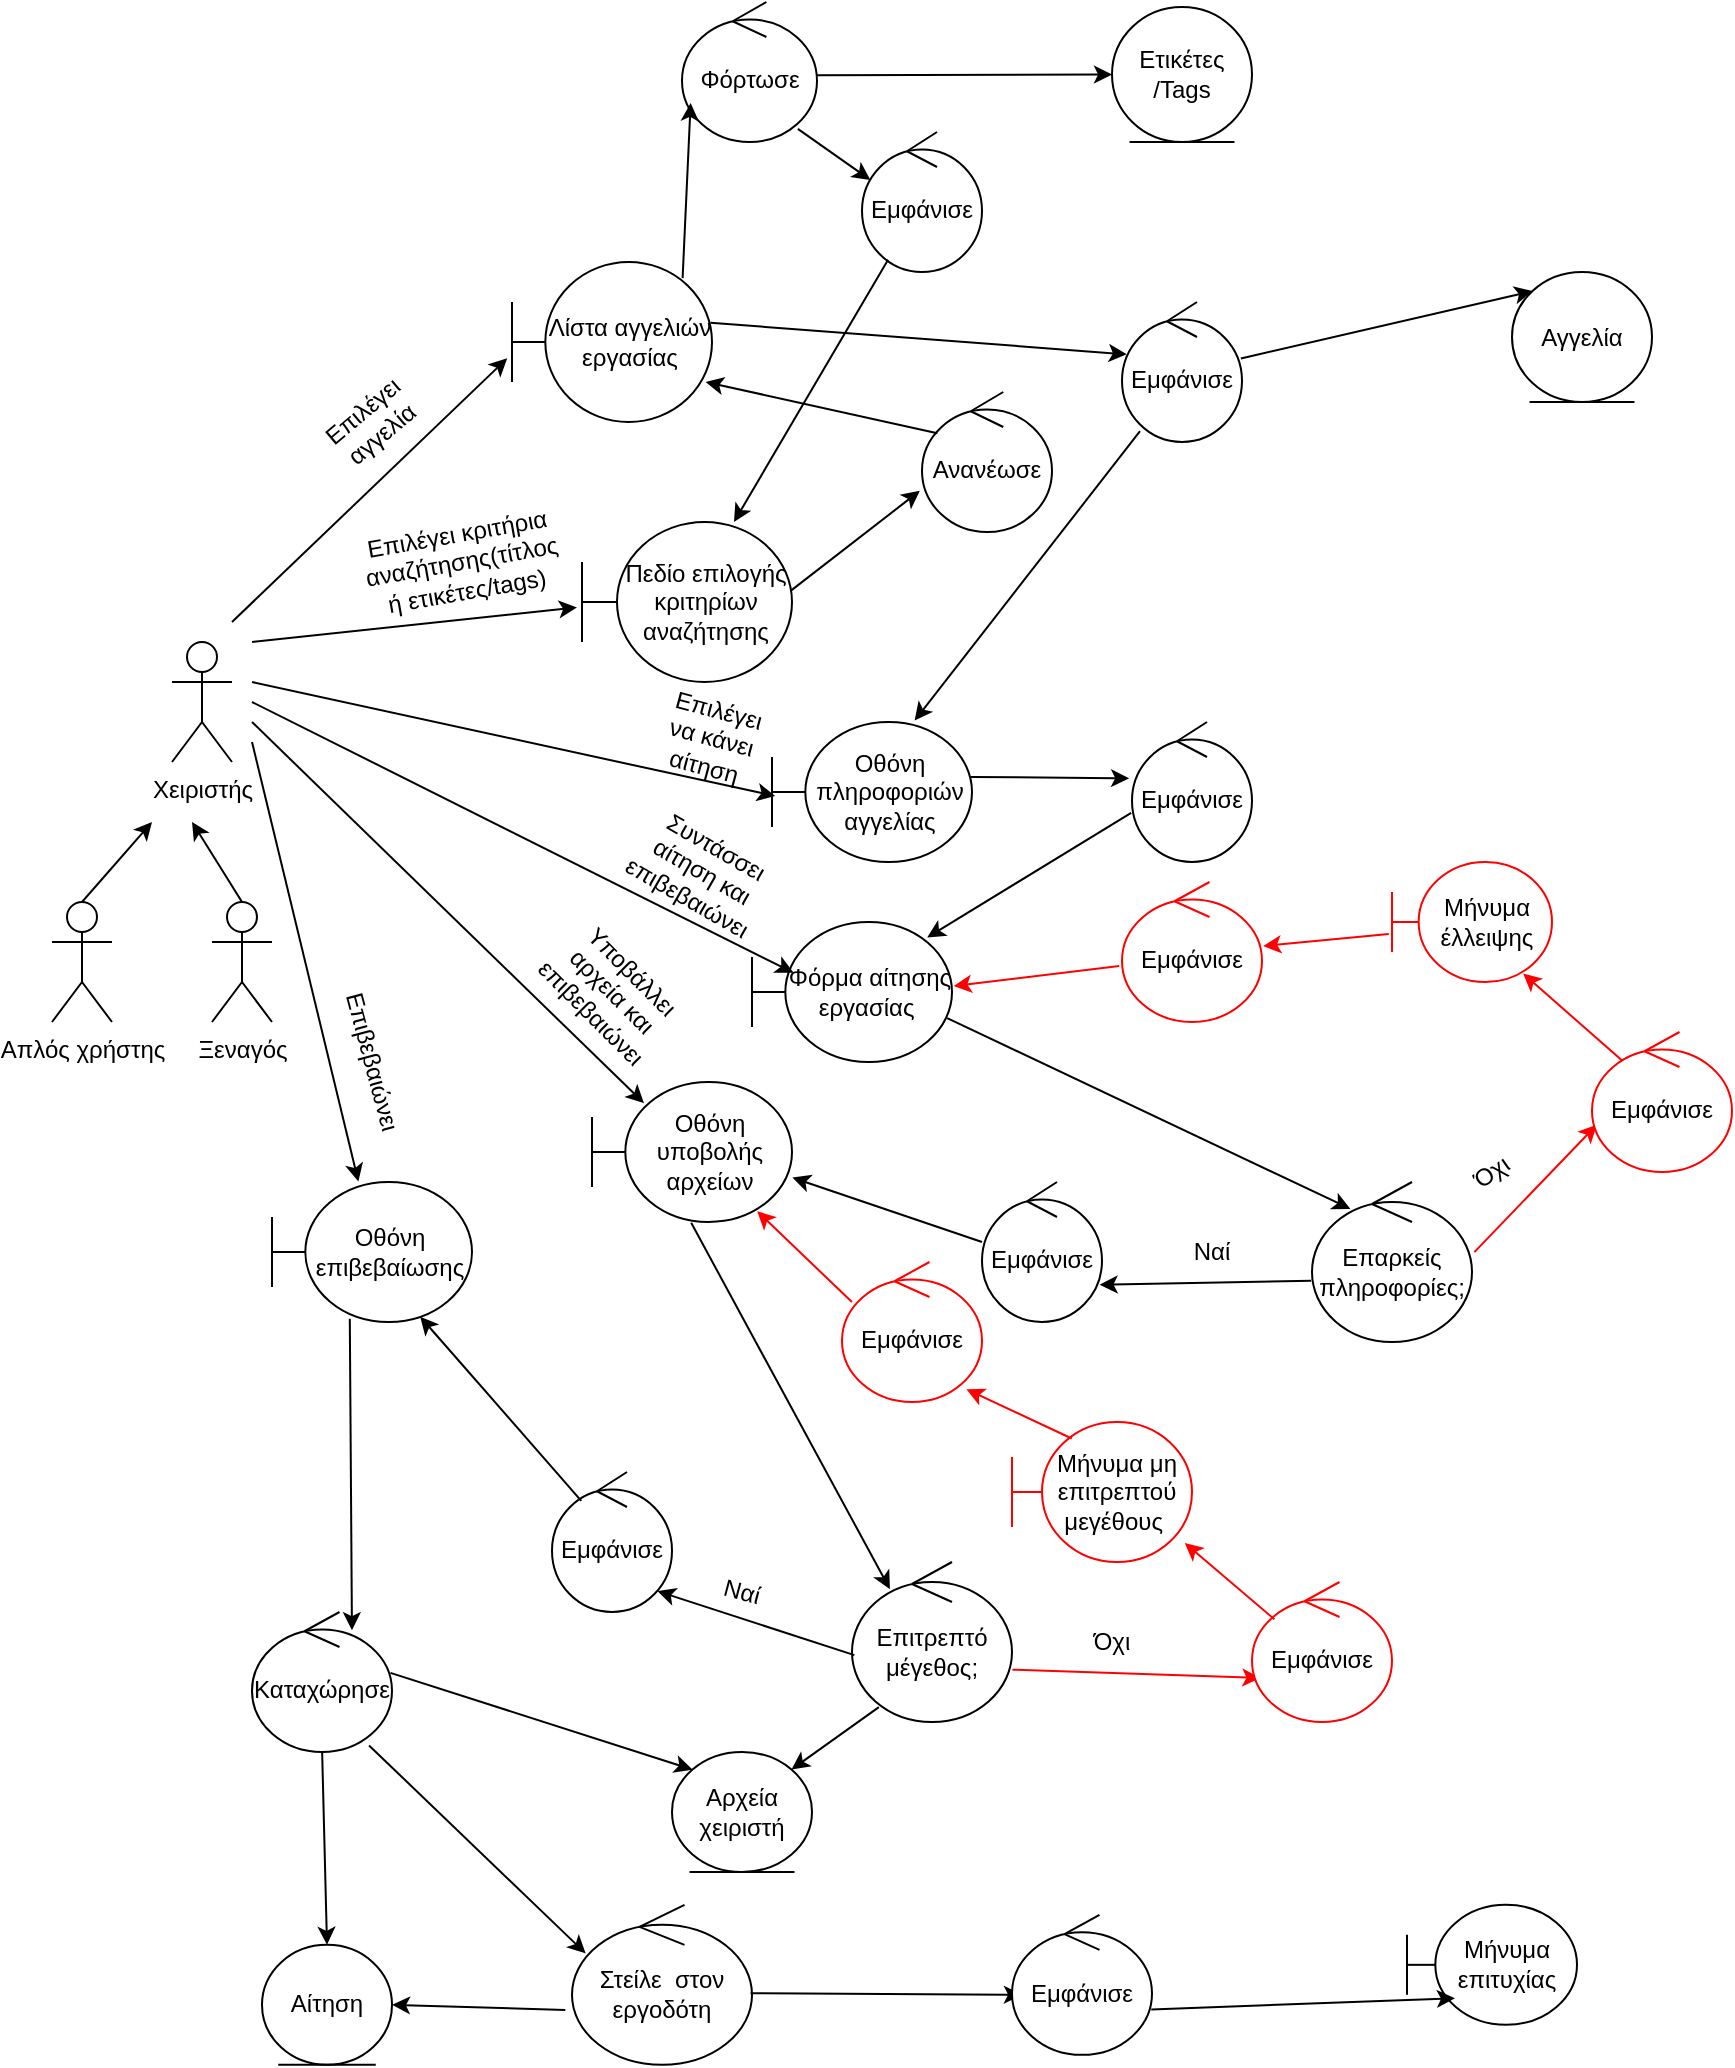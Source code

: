 <mxfile version="21.2.9" type="device">
  <diagram name="Page-1" id="0aiQ6ex3RMSGMbCF1up-">
    <mxGraphModel dx="2250" dy="1832" grid="1" gridSize="10" guides="1" tooltips="1" connect="1" arrows="1" fold="1" page="1" pageScale="1" pageWidth="850" pageHeight="1100" math="0" shadow="0">
      <root>
        <mxCell id="0" />
        <mxCell id="1" parent="0" />
        <mxCell id="RaWvP45I63PbRP-h_8LK-1" value="Χειριστής" style="shape=umlActor;verticalLabelPosition=bottom;verticalAlign=top;html=1;" parent="1" vertex="1">
          <mxGeometry x="60" y="180" width="30" height="60" as="geometry" />
        </mxCell>
        <mxCell id="RaWvP45I63PbRP-h_8LK-2" value="Απλός χρήστης" style="shape=umlActor;verticalLabelPosition=bottom;verticalAlign=top;html=1;" parent="1" vertex="1">
          <mxGeometry y="310" width="30" height="60" as="geometry" />
        </mxCell>
        <mxCell id="RaWvP45I63PbRP-h_8LK-3" value="Ξεναγός" style="shape=umlActor;verticalLabelPosition=bottom;verticalAlign=top;html=1;" parent="1" vertex="1">
          <mxGeometry x="80" y="310" width="30" height="60" as="geometry" />
        </mxCell>
        <mxCell id="RaWvP45I63PbRP-h_8LK-8" value="" style="endArrow=classic;html=1;rounded=0;exitX=0.5;exitY=0;exitDx=0;exitDy=0;exitPerimeter=0;" parent="1" source="RaWvP45I63PbRP-h_8LK-2" edge="1">
          <mxGeometry width="50" height="50" relative="1" as="geometry">
            <mxPoint x="400" y="310" as="sourcePoint" />
            <mxPoint x="50" y="270" as="targetPoint" />
          </mxGeometry>
        </mxCell>
        <mxCell id="RaWvP45I63PbRP-h_8LK-9" value="" style="endArrow=classic;html=1;rounded=0;exitX=0.5;exitY=0;exitDx=0;exitDy=0;exitPerimeter=0;" parent="1" source="RaWvP45I63PbRP-h_8LK-3" edge="1">
          <mxGeometry width="50" height="50" relative="1" as="geometry">
            <mxPoint x="400" y="310" as="sourcePoint" />
            <mxPoint x="70" y="270" as="targetPoint" />
          </mxGeometry>
        </mxCell>
        <mxCell id="RaWvP45I63PbRP-h_8LK-10" value="Πεδίο επιλογής κριτηρίων αναζήτησης" style="shape=umlBoundary;whiteSpace=wrap;html=1;" parent="1" vertex="1">
          <mxGeometry x="265" y="120" width="105" height="80" as="geometry" />
        </mxCell>
        <mxCell id="RaWvP45I63PbRP-h_8LK-11" value="Λίστα αγγελιών εργασίας" style="shape=umlBoundary;whiteSpace=wrap;html=1;" parent="1" vertex="1">
          <mxGeometry x="230" y="-10" width="100" height="80" as="geometry" />
        </mxCell>
        <mxCell id="RaWvP45I63PbRP-h_8LK-12" value="" style="endArrow=classic;html=1;rounded=0;entryX=-0.024;entryY=0.602;entryDx=0;entryDy=0;entryPerimeter=0;" parent="1" target="RaWvP45I63PbRP-h_8LK-11" edge="1">
          <mxGeometry width="50" height="50" relative="1" as="geometry">
            <mxPoint x="90" y="170" as="sourcePoint" />
            <mxPoint x="450" y="250" as="targetPoint" />
          </mxGeometry>
        </mxCell>
        <mxCell id="RaWvP45I63PbRP-h_8LK-14" value="Εμφάνισε" style="ellipse;shape=umlControl;whiteSpace=wrap;html=1;" parent="1" vertex="1">
          <mxGeometry x="535" y="10" width="60" height="70" as="geometry" />
        </mxCell>
        <mxCell id="RaWvP45I63PbRP-h_8LK-15" value="" style="endArrow=classic;html=1;rounded=0;exitX=0.992;exitY=0.38;exitDx=0;exitDy=0;exitPerimeter=0;entryX=0.04;entryY=0.374;entryDx=0;entryDy=0;entryPerimeter=0;" parent="1" source="RaWvP45I63PbRP-h_8LK-11" target="RaWvP45I63PbRP-h_8LK-14" edge="1">
          <mxGeometry width="50" height="50" relative="1" as="geometry">
            <mxPoint x="400" y="300" as="sourcePoint" />
            <mxPoint x="450" y="250" as="targetPoint" />
          </mxGeometry>
        </mxCell>
        <mxCell id="RaWvP45I63PbRP-h_8LK-17" value="" style="endArrow=classic;html=1;rounded=0;entryX=-0.024;entryY=0.534;entryDx=0;entryDy=0;entryPerimeter=0;" parent="1" target="RaWvP45I63PbRP-h_8LK-10" edge="1">
          <mxGeometry width="50" height="50" relative="1" as="geometry">
            <mxPoint x="100" y="180" as="sourcePoint" />
            <mxPoint x="450" y="250" as="targetPoint" />
          </mxGeometry>
        </mxCell>
        <mxCell id="RaWvP45I63PbRP-h_8LK-18" value="Επιλέγει κριτήρια αναζήτησης(τίτλος ή ετικέτες/tags)" style="text;html=1;strokeColor=none;fillColor=none;align=center;verticalAlign=middle;whiteSpace=wrap;rounded=0;rotation=-10;" parent="1" vertex="1">
          <mxGeometry x="170" y="120" width="70" height="40" as="geometry" />
        </mxCell>
        <mxCell id="RaWvP45I63PbRP-h_8LK-25" value="Επιλέγει αγγελία" style="text;html=1;strokeColor=none;fillColor=none;align=center;verticalAlign=middle;whiteSpace=wrap;rounded=0;rotation=-40;" parent="1" vertex="1">
          <mxGeometry x="130" y="55" width="60" height="30" as="geometry" />
        </mxCell>
        <mxCell id="RaWvP45I63PbRP-h_8LK-28" value="Οθόνη πληροφοριών αγγελίας" style="shape=umlBoundary;whiteSpace=wrap;html=1;" parent="1" vertex="1">
          <mxGeometry x="360" y="220" width="100" height="70" as="geometry" />
        </mxCell>
        <mxCell id="RaWvP45I63PbRP-h_8LK-29" value="" style="endArrow=classic;html=1;rounded=0;entryX=0.016;entryY=0.529;entryDx=0;entryDy=0;entryPerimeter=0;" parent="1" target="RaWvP45I63PbRP-h_8LK-28" edge="1">
          <mxGeometry width="50" height="50" relative="1" as="geometry">
            <mxPoint x="100" y="200" as="sourcePoint" />
            <mxPoint x="350" y="335" as="targetPoint" />
          </mxGeometry>
        </mxCell>
        <mxCell id="RaWvP45I63PbRP-h_8LK-33" value="Επιλέγει να κάνει αίτηση" style="text;html=1;strokeColor=none;fillColor=none;align=center;verticalAlign=middle;whiteSpace=wrap;rounded=0;rotation=15;" parent="1" vertex="1">
          <mxGeometry x="300" y="212.5" width="60" height="30" as="geometry" />
        </mxCell>
        <mxCell id="RaWvP45I63PbRP-h_8LK-34" value="Εμφάνισε" style="ellipse;shape=umlControl;whiteSpace=wrap;html=1;" parent="1" vertex="1">
          <mxGeometry x="540" y="220" width="60" height="70" as="geometry" />
        </mxCell>
        <mxCell id="RaWvP45I63PbRP-h_8LK-35" value="Φόρμα αίτησης εργασίας&amp;nbsp;" style="shape=umlBoundary;whiteSpace=wrap;html=1;" parent="1" vertex="1">
          <mxGeometry x="350" y="320" width="100" height="70" as="geometry" />
        </mxCell>
        <mxCell id="RaWvP45I63PbRP-h_8LK-36" value="" style="endArrow=classic;html=1;rounded=0;exitX=0.993;exitY=0.392;exitDx=0;exitDy=0;exitPerimeter=0;entryX=-0.024;entryY=0.402;entryDx=0;entryDy=0;entryPerimeter=0;" parent="1" source="RaWvP45I63PbRP-h_8LK-28" target="RaWvP45I63PbRP-h_8LK-34" edge="1">
          <mxGeometry width="50" height="50" relative="1" as="geometry">
            <mxPoint x="400" y="240" as="sourcePoint" />
            <mxPoint x="450" y="190" as="targetPoint" />
          </mxGeometry>
        </mxCell>
        <mxCell id="RaWvP45I63PbRP-h_8LK-37" value="" style="endArrow=classic;html=1;rounded=0;exitX=-0.007;exitY=0.649;exitDx=0;exitDy=0;exitPerimeter=0;entryX=0.876;entryY=0.111;entryDx=0;entryDy=0;entryPerimeter=0;" parent="1" source="RaWvP45I63PbRP-h_8LK-34" target="RaWvP45I63PbRP-h_8LK-35" edge="1">
          <mxGeometry width="50" height="50" relative="1" as="geometry">
            <mxPoint x="400" y="240" as="sourcePoint" />
            <mxPoint x="450" y="190" as="targetPoint" />
          </mxGeometry>
        </mxCell>
        <mxCell id="RaWvP45I63PbRP-h_8LK-38" value="" style="endArrow=classic;html=1;rounded=0;entryX=0.208;entryY=0.363;entryDx=0;entryDy=0;entryPerimeter=0;" parent="1" target="RaWvP45I63PbRP-h_8LK-35" edge="1">
          <mxGeometry width="50" height="50" relative="1" as="geometry">
            <mxPoint x="100" y="210" as="sourcePoint" />
            <mxPoint x="450" y="190" as="targetPoint" />
            <Array as="points" />
          </mxGeometry>
        </mxCell>
        <mxCell id="RaWvP45I63PbRP-h_8LK-39" value="Συντάσσει αίτηση και επιβεβαιώνει" style="text;html=1;strokeColor=none;fillColor=none;align=center;verticalAlign=middle;whiteSpace=wrap;rounded=0;rotation=30;" parent="1" vertex="1">
          <mxGeometry x="295" y="280" width="60" height="30" as="geometry" />
        </mxCell>
        <mxCell id="RaWvP45I63PbRP-h_8LK-41" value="Επαρκείς πληροφορίες;" style="ellipse;shape=umlControl;whiteSpace=wrap;html=1;" parent="1" vertex="1">
          <mxGeometry x="630" y="450" width="80" height="80" as="geometry" />
        </mxCell>
        <mxCell id="RaWvP45I63PbRP-h_8LK-43" value="" style="endArrow=classic;html=1;rounded=0;exitX=-0.005;exitY=0.617;exitDx=0;exitDy=0;exitPerimeter=0;entryX=0.98;entryY=0.734;entryDx=0;entryDy=0;entryPerimeter=0;" parent="1" source="RaWvP45I63PbRP-h_8LK-41" target="RaWvP45I63PbRP-h_8LK-44" edge="1">
          <mxGeometry width="50" height="50" relative="1" as="geometry">
            <mxPoint x="400" y="370" as="sourcePoint" />
            <mxPoint x="420" y="550" as="targetPoint" />
          </mxGeometry>
        </mxCell>
        <mxCell id="RaWvP45I63PbRP-h_8LK-44" value="Εμφάνισε" style="ellipse;shape=umlControl;whiteSpace=wrap;html=1;" parent="1" vertex="1">
          <mxGeometry x="465" y="450" width="60" height="70" as="geometry" />
        </mxCell>
        <mxCell id="RaWvP45I63PbRP-h_8LK-46" value="Ναί" style="text;html=1;strokeColor=none;fillColor=none;align=center;verticalAlign=middle;whiteSpace=wrap;rounded=0;rotation=0;" parent="1" vertex="1">
          <mxGeometry x="550" y="470" width="60" height="30" as="geometry" />
        </mxCell>
        <mxCell id="RaWvP45I63PbRP-h_8LK-48" value="Οθόνη υποβολής αρχείων" style="shape=umlBoundary;whiteSpace=wrap;html=1;" parent="1" vertex="1">
          <mxGeometry x="270" y="400" width="100" height="70" as="geometry" />
        </mxCell>
        <mxCell id="RaWvP45I63PbRP-h_8LK-49" value="" style="endArrow=classic;html=1;rounded=0;entryX=0.26;entryY=0.151;entryDx=0;entryDy=0;entryPerimeter=0;" parent="1" target="RaWvP45I63PbRP-h_8LK-48" edge="1">
          <mxGeometry width="50" height="50" relative="1" as="geometry">
            <mxPoint x="100" y="220" as="sourcePoint" />
            <mxPoint x="450" y="330" as="targetPoint" />
          </mxGeometry>
        </mxCell>
        <mxCell id="RaWvP45I63PbRP-h_8LK-50" value="Υποβάλλει αρχεία και επιβεβαιώνει" style="text;html=1;strokeColor=none;fillColor=none;align=center;verticalAlign=middle;whiteSpace=wrap;rounded=0;rotation=45;" parent="1" vertex="1">
          <mxGeometry x="250" y="340" width="60" height="30" as="geometry" />
        </mxCell>
        <mxCell id="RaWvP45I63PbRP-h_8LK-51" value="" style="endArrow=classic;html=1;rounded=0;exitX=0;exitY=0.429;exitDx=0;exitDy=0;exitPerimeter=0;entryX=1.002;entryY=0.683;entryDx=0;entryDy=0;entryPerimeter=0;" parent="1" source="RaWvP45I63PbRP-h_8LK-44" target="RaWvP45I63PbRP-h_8LK-48" edge="1">
          <mxGeometry width="50" height="50" relative="1" as="geometry">
            <mxPoint x="400" y="370" as="sourcePoint" />
            <mxPoint x="360" y="450" as="targetPoint" />
          </mxGeometry>
        </mxCell>
        <mxCell id="RaWvP45I63PbRP-h_8LK-52" value="Επιτρεπτό μέγεθος;" style="ellipse;shape=umlControl;whiteSpace=wrap;html=1;" parent="1" vertex="1">
          <mxGeometry x="400" y="640" width="80" height="80" as="geometry" />
        </mxCell>
        <mxCell id="RaWvP45I63PbRP-h_8LK-55" value="Οθόνη επιβεβαίωσης" style="shape=umlBoundary;whiteSpace=wrap;html=1;" parent="1" vertex="1">
          <mxGeometry x="110" y="450" width="100" height="70" as="geometry" />
        </mxCell>
        <mxCell id="RaWvP45I63PbRP-h_8LK-56" value="Εμφάνισε" style="ellipse;shape=umlControl;whiteSpace=wrap;html=1;" parent="1" vertex="1">
          <mxGeometry x="250" y="595" width="60" height="70" as="geometry" />
        </mxCell>
        <mxCell id="RaWvP45I63PbRP-h_8LK-57" value="" style="endArrow=classic;html=1;rounded=0;exitX=0.015;exitY=0.582;exitDx=0;exitDy=0;exitPerimeter=0;entryX=0.88;entryY=0.851;entryDx=0;entryDy=0;entryPerimeter=0;" parent="1" source="RaWvP45I63PbRP-h_8LK-52" target="RaWvP45I63PbRP-h_8LK-56" edge="1">
          <mxGeometry width="50" height="50" relative="1" as="geometry">
            <mxPoint x="400" y="400" as="sourcePoint" />
            <mxPoint x="450" y="350" as="targetPoint" />
          </mxGeometry>
        </mxCell>
        <mxCell id="RaWvP45I63PbRP-h_8LK-58" value="Ναί" style="text;html=1;strokeColor=none;fillColor=none;align=center;verticalAlign=middle;whiteSpace=wrap;rounded=0;rotation=15;" parent="1" vertex="1">
          <mxGeometry x="315" y="640" width="60" height="30" as="geometry" />
        </mxCell>
        <mxCell id="RaWvP45I63PbRP-h_8LK-59" value="" style="endArrow=classic;html=1;rounded=0;exitX=0.244;exitY=0.206;exitDx=0;exitDy=0;exitPerimeter=0;entryX=0.741;entryY=0.962;entryDx=0;entryDy=0;entryPerimeter=0;" parent="1" source="RaWvP45I63PbRP-h_8LK-56" target="RaWvP45I63PbRP-h_8LK-55" edge="1">
          <mxGeometry width="50" height="50" relative="1" as="geometry">
            <mxPoint x="400" y="400" as="sourcePoint" />
            <mxPoint x="190" y="520" as="targetPoint" />
          </mxGeometry>
        </mxCell>
        <mxCell id="RaWvP45I63PbRP-h_8LK-60" value="" style="endArrow=classic;html=1;rounded=0;entryX=0.432;entryY=-0.003;entryDx=0;entryDy=0;entryPerimeter=0;" parent="1" target="RaWvP45I63PbRP-h_8LK-55" edge="1">
          <mxGeometry width="50" height="50" relative="1" as="geometry">
            <mxPoint x="100" y="230" as="sourcePoint" />
            <mxPoint x="450" y="350" as="targetPoint" />
          </mxGeometry>
        </mxCell>
        <mxCell id="RaWvP45I63PbRP-h_8LK-61" value="Επιβεβαιώνει" style="text;html=1;strokeColor=none;fillColor=none;align=center;verticalAlign=middle;whiteSpace=wrap;rounded=0;rotation=75;" parent="1" vertex="1">
          <mxGeometry x="130" y="375" width="60" height="30" as="geometry" />
        </mxCell>
        <mxCell id="RaWvP45I63PbRP-h_8LK-62" value="Στείλε&amp;nbsp; στον εργοδότη" style="ellipse;shape=umlControl;whiteSpace=wrap;html=1;" parent="1" vertex="1">
          <mxGeometry x="260" y="811.41" width="90" height="80" as="geometry" />
        </mxCell>
        <mxCell id="RaWvP45I63PbRP-h_8LK-65" value="" style="endArrow=classic;html=1;rounded=0;exitX=0.992;exitY=0.552;exitDx=0;exitDy=0;exitPerimeter=0;entryX=0.071;entryY=0.571;entryDx=0;entryDy=0;entryPerimeter=0;" parent="1" source="RaWvP45I63PbRP-h_8LK-62" target="gOk6WFTbTItofhgb5qVD-11" edge="1">
          <mxGeometry width="50" height="50" relative="1" as="geometry">
            <mxPoint x="400" y="540" as="sourcePoint" />
            <mxPoint x="414.2" y="752.24" as="targetPoint" />
            <Array as="points" />
          </mxGeometry>
        </mxCell>
        <mxCell id="RaWvP45I63PbRP-h_8LK-66" value="" style="endArrow=classic;html=1;rounded=0;entryX=0.034;entryY=0.663;entryDx=0;entryDy=0;entryPerimeter=0;exitX=1.015;exitY=0.438;exitDx=0;exitDy=0;exitPerimeter=0;strokeColor=#FF0000;" parent="1" source="RaWvP45I63PbRP-h_8LK-41" target="RaWvP45I63PbRP-h_8LK-67" edge="1">
          <mxGeometry width="50" height="50" relative="1" as="geometry">
            <mxPoint x="400" y="480" as="sourcePoint" />
            <mxPoint x="450" y="430" as="targetPoint" />
          </mxGeometry>
        </mxCell>
        <mxCell id="RaWvP45I63PbRP-h_8LK-67" value="Εμφάνισε" style="ellipse;shape=umlControl;whiteSpace=wrap;html=1;strokeColor=#FF0000;" parent="1" vertex="1">
          <mxGeometry x="770" y="375" width="70" height="70" as="geometry" />
        </mxCell>
        <mxCell id="RaWvP45I63PbRP-h_8LK-68" value="Όχι" style="text;html=1;strokeColor=none;fillColor=none;align=center;verticalAlign=middle;whiteSpace=wrap;rounded=0;rotation=-35;" parent="1" vertex="1">
          <mxGeometry x="690" y="430" width="60" height="30" as="geometry" />
        </mxCell>
        <mxCell id="RaWvP45I63PbRP-h_8LK-71" value="" style="endArrow=classic;html=1;rounded=0;entryX=0.06;entryY=0.686;entryDx=0;entryDy=0;entryPerimeter=0;exitX=1.003;exitY=0.673;exitDx=0;exitDy=0;exitPerimeter=0;strokeColor=#FF0000;" parent="1" source="RaWvP45I63PbRP-h_8LK-52" target="gOk6WFTbTItofhgb5qVD-5" edge="1">
          <mxGeometry width="50" height="50" relative="1" as="geometry">
            <mxPoint x="400" y="550" as="sourcePoint" />
            <mxPoint x="540.8" y="638.77" as="targetPoint" />
          </mxGeometry>
        </mxCell>
        <mxCell id="RaWvP45I63PbRP-h_8LK-72" value="" style="endArrow=classic;html=1;rounded=0;exitX=0.071;exitY=0.286;exitDx=0;exitDy=0;exitPerimeter=0;entryX=0.826;entryY=0.923;entryDx=0;entryDy=0;entryPerimeter=0;strokeColor=#FF0000;" parent="1" source="ddcMU7OwsZSvxCC1EG75-20" target="RaWvP45I63PbRP-h_8LK-48" edge="1">
          <mxGeometry width="50" height="50" relative="1" as="geometry">
            <mxPoint x="546.8" y="611.32" as="sourcePoint" />
            <mxPoint x="450" y="500" as="targetPoint" />
          </mxGeometry>
        </mxCell>
        <mxCell id="RaWvP45I63PbRP-h_8LK-81" value="Όχι" style="text;html=1;strokeColor=none;fillColor=none;align=center;verticalAlign=middle;whiteSpace=wrap;rounded=0;rotation=0;" parent="1" vertex="1">
          <mxGeometry x="500" y="665" width="60" height="30" as="geometry" />
        </mxCell>
        <mxCell id="5N08oNArLKaTBNGAYCdm-1" value="Ανανέωσε" style="ellipse;shape=umlControl;whiteSpace=wrap;html=1;" parent="1" vertex="1">
          <mxGeometry x="435" y="55" width="65" height="70" as="geometry" />
        </mxCell>
        <mxCell id="5N08oNArLKaTBNGAYCdm-2" value="" style="endArrow=classic;html=1;rounded=0;entryX=-0.017;entryY=0.706;entryDx=0;entryDy=0;entryPerimeter=0;exitX=0.998;exitY=0.426;exitDx=0;exitDy=0;exitPerimeter=0;" parent="1" source="RaWvP45I63PbRP-h_8LK-10" target="5N08oNArLKaTBNGAYCdm-1" edge="1">
          <mxGeometry width="50" height="50" relative="1" as="geometry">
            <mxPoint x="400" y="310" as="sourcePoint" />
            <mxPoint x="450" y="260" as="targetPoint" />
          </mxGeometry>
        </mxCell>
        <mxCell id="5N08oNArLKaTBNGAYCdm-3" value="" style="endArrow=classic;html=1;rounded=0;entryX=0.968;entryY=0.75;entryDx=0;entryDy=0;entryPerimeter=0;exitX=0.118;exitY=0.294;exitDx=0;exitDy=0;exitPerimeter=0;" parent="1" source="5N08oNArLKaTBNGAYCdm-1" target="RaWvP45I63PbRP-h_8LK-11" edge="1">
          <mxGeometry width="50" height="50" relative="1" as="geometry">
            <mxPoint x="400" y="310" as="sourcePoint" />
            <mxPoint x="450" y="260" as="targetPoint" />
          </mxGeometry>
        </mxCell>
        <mxCell id="5N08oNArLKaTBNGAYCdm-4" value="" style="endArrow=classic;html=1;rounded=0;exitX=0.15;exitY=0.923;exitDx=0;exitDy=0;exitPerimeter=0;entryX=0.713;entryY=-0.01;entryDx=0;entryDy=0;entryPerimeter=0;" parent="1" source="RaWvP45I63PbRP-h_8LK-14" target="RaWvP45I63PbRP-h_8LK-28" edge="1">
          <mxGeometry width="50" height="50" relative="1" as="geometry">
            <mxPoint x="400" y="310" as="sourcePoint" />
            <mxPoint x="450" y="260" as="targetPoint" />
          </mxGeometry>
        </mxCell>
        <mxCell id="gOk6WFTbTItofhgb5qVD-1" value="Μήνυμα έλλειψης" style="shape=umlBoundary;whiteSpace=wrap;html=1;strokeColor=#FF0000;" parent="1" vertex="1">
          <mxGeometry x="670" y="290" width="80" height="60" as="geometry" />
        </mxCell>
        <mxCell id="gOk6WFTbTItofhgb5qVD-2" value="" style="endArrow=classic;html=1;rounded=0;exitX=0.217;exitY=0.206;exitDx=0;exitDy=0;exitPerimeter=0;strokeColor=#FF0000;entryX=0.82;entryY=0.93;entryDx=0;entryDy=0;entryPerimeter=0;" parent="1" source="RaWvP45I63PbRP-h_8LK-67" target="gOk6WFTbTItofhgb5qVD-1" edge="1">
          <mxGeometry width="50" height="50" relative="1" as="geometry">
            <mxPoint x="400" y="310" as="sourcePoint" />
            <mxPoint x="707" y="361" as="targetPoint" />
          </mxGeometry>
        </mxCell>
        <mxCell id="gOk6WFTbTItofhgb5qVD-3" value="" style="endArrow=classic;html=1;rounded=0;exitX=-0.02;exitY=0.6;exitDx=0;exitDy=0;exitPerimeter=0;entryX=1.008;entryY=0.457;entryDx=0;entryDy=0;entryPerimeter=0;strokeColor=#FF0000;" parent="1" source="ddcMU7OwsZSvxCC1EG75-18" target="RaWvP45I63PbRP-h_8LK-35" edge="1">
          <mxGeometry width="50" height="50" relative="1" as="geometry">
            <mxPoint x="400" y="310" as="sourcePoint" />
            <mxPoint x="450" y="260" as="targetPoint" />
          </mxGeometry>
        </mxCell>
        <mxCell id="gOk6WFTbTItofhgb5qVD-5" value="Εμφάνισε" style="ellipse;shape=umlControl;whiteSpace=wrap;html=1;strokeColor=#FF0000;" parent="1" vertex="1">
          <mxGeometry x="600" y="650" width="70" height="70" as="geometry" />
        </mxCell>
        <mxCell id="gOk6WFTbTItofhgb5qVD-7" value="Μήνυμα μη επιτρεπτού μεγέθους&amp;nbsp;" style="shape=umlBoundary;whiteSpace=wrap;html=1;strokeColor=#FF0000;" parent="1" vertex="1">
          <mxGeometry x="480" y="570" width="90" height="70" as="geometry" />
        </mxCell>
        <mxCell id="gOk6WFTbTItofhgb5qVD-8" value="" style="endArrow=classic;html=1;rounded=0;exitX=0.16;exitY=0.266;exitDx=0;exitDy=0;exitPerimeter=0;strokeColor=#FF0000;entryX=0.96;entryY=0.865;entryDx=0;entryDy=0;entryPerimeter=0;" parent="1" source="gOk6WFTbTItofhgb5qVD-5" target="gOk6WFTbTItofhgb5qVD-7" edge="1">
          <mxGeometry width="50" height="50" relative="1" as="geometry">
            <mxPoint x="430" y="620" as="sourcePoint" />
            <mxPoint x="616" y="630" as="targetPoint" />
          </mxGeometry>
        </mxCell>
        <mxCell id="gOk6WFTbTItofhgb5qVD-11" value="Εμφάνισε" style="ellipse;shape=umlControl;whiteSpace=wrap;html=1;strokeColor=#000000;" parent="1" vertex="1">
          <mxGeometry x="480" y="816.41" width="70" height="70" as="geometry" />
        </mxCell>
        <mxCell id="gOk6WFTbTItofhgb5qVD-12" value="Μήνυμα επιτυχίας" style="shape=umlBoundary;whiteSpace=wrap;html=1;" parent="1" vertex="1">
          <mxGeometry x="677.5" y="811.41" width="85" height="60" as="geometry" />
        </mxCell>
        <mxCell id="gOk6WFTbTItofhgb5qVD-13" value="" style="endArrow=classic;html=1;rounded=0;exitX=0.995;exitY=0.676;exitDx=0;exitDy=0;exitPerimeter=0;entryX=0.282;entryY=0.778;entryDx=0;entryDy=0;entryPerimeter=0;" parent="1" source="gOk6WFTbTItofhgb5qVD-11" target="gOk6WFTbTItofhgb5qVD-12" edge="1">
          <mxGeometry width="50" height="50" relative="1" as="geometry">
            <mxPoint x="430" y="720" as="sourcePoint" />
            <mxPoint x="480" y="670" as="targetPoint" />
          </mxGeometry>
        </mxCell>
        <mxCell id="gOk6WFTbTItofhgb5qVD-14" value="Αίτηση" style="ellipse;shape=umlEntity;whiteSpace=wrap;html=1;" parent="1" vertex="1">
          <mxGeometry x="105" y="831.41" width="65" height="60" as="geometry" />
        </mxCell>
        <mxCell id="gOk6WFTbTItofhgb5qVD-16" value="Αγγελία" style="ellipse;shape=umlEntity;whiteSpace=wrap;html=1;" parent="1" vertex="1">
          <mxGeometry x="730" y="-5" width="70" height="65" as="geometry" />
        </mxCell>
        <mxCell id="gOk6WFTbTItofhgb5qVD-17" value="" style="endArrow=classic;html=1;rounded=0;entryX=0;entryY=0;entryDx=0;entryDy=0;" parent="1" source="RaWvP45I63PbRP-h_8LK-14" target="gOk6WFTbTItofhgb5qVD-16" edge="1">
          <mxGeometry width="50" height="50" relative="1" as="geometry">
            <mxPoint x="430" y="250" as="sourcePoint" />
            <mxPoint x="480" y="200" as="targetPoint" />
          </mxGeometry>
        </mxCell>
        <mxCell id="SDLQSJYGYfEHljIRM8tn-2" value="" style="endArrow=classic;html=1;rounded=0;exitX=0.976;exitY=0.686;exitDx=0;exitDy=0;exitPerimeter=0;entryX=0.24;entryY=0.168;entryDx=0;entryDy=0;entryPerimeter=0;" parent="1" source="RaWvP45I63PbRP-h_8LK-35" target="RaWvP45I63PbRP-h_8LK-41" edge="1">
          <mxGeometry width="50" height="50" relative="1" as="geometry">
            <mxPoint x="420" y="350" as="sourcePoint" />
            <mxPoint x="524.12" y="376.56" as="targetPoint" />
          </mxGeometry>
        </mxCell>
        <mxCell id="SDLQSJYGYfEHljIRM8tn-8" value="" style="endArrow=classic;html=1;rounded=0;entryX=0.237;entryY=0.17;entryDx=0;entryDy=0;entryPerimeter=0;exitX=0.496;exitY=1.006;exitDx=0;exitDy=0;exitPerimeter=0;" parent="1" source="RaWvP45I63PbRP-h_8LK-48" target="RaWvP45I63PbRP-h_8LK-52" edge="1">
          <mxGeometry width="50" height="50" relative="1" as="geometry">
            <mxPoint x="359.2" y="619.24" as="sourcePoint" />
            <mxPoint x="300" y="480" as="targetPoint" />
            <Array as="points" />
          </mxGeometry>
        </mxCell>
        <mxCell id="dUEykmmxU0aXWjsEYPPV-4" value="" style="endArrow=classic;html=1;rounded=0;exitX=0.836;exitY=0.953;exitDx=0;exitDy=0;exitPerimeter=0;entryX=0.076;entryY=0.304;entryDx=0;entryDy=0;entryPerimeter=0;" parent="1" source="ddcMU7OwsZSvxCC1EG75-1" target="RaWvP45I63PbRP-h_8LK-62" edge="1">
          <mxGeometry width="50" height="50" relative="1" as="geometry">
            <mxPoint x="266.78" y="754.39" as="sourcePoint" />
            <mxPoint x="340" y="670" as="targetPoint" />
          </mxGeometry>
        </mxCell>
        <mxCell id="9WBOR3YPMFTnZgUxb2BB-1" value="" style="endArrow=classic;html=1;rounded=0;exitX=-0.037;exitY=0.657;exitDx=0;exitDy=0;exitPerimeter=0;entryX=1;entryY=0.5;entryDx=0;entryDy=0;" parent="1" target="gOk6WFTbTItofhgb5qVD-14" edge="1" source="RaWvP45I63PbRP-h_8LK-62">
          <mxGeometry width="50" height="50" relative="1" as="geometry">
            <mxPoint x="310" y="850" as="sourcePoint" />
            <mxPoint x="200" y="870" as="targetPoint" />
          </mxGeometry>
        </mxCell>
        <mxCell id="ddcMU7OwsZSvxCC1EG75-1" value="Καταχώρησε" style="ellipse;shape=umlControl;whiteSpace=wrap;html=1;" vertex="1" parent="1">
          <mxGeometry x="100" y="665" width="70" height="70" as="geometry" />
        </mxCell>
        <mxCell id="ddcMU7OwsZSvxCC1EG75-2" value="" style="endArrow=classic;html=1;rounded=0;exitX=0.389;exitY=0.977;exitDx=0;exitDy=0;exitPerimeter=0;entryX=0.714;entryY=0.13;entryDx=0;entryDy=0;entryPerimeter=0;" edge="1" parent="1" source="RaWvP45I63PbRP-h_8LK-55" target="ddcMU7OwsZSvxCC1EG75-1">
          <mxGeometry width="50" height="50" relative="1" as="geometry">
            <mxPoint x="490" y="620" as="sourcePoint" />
            <mxPoint x="540" y="570" as="targetPoint" />
          </mxGeometry>
        </mxCell>
        <mxCell id="ddcMU7OwsZSvxCC1EG75-3" value="" style="endArrow=classic;html=1;rounded=0;entryX=0.5;entryY=0;entryDx=0;entryDy=0;exitX=0.501;exitY=0.999;exitDx=0;exitDy=0;exitPerimeter=0;" edge="1" parent="1" source="ddcMU7OwsZSvxCC1EG75-1" target="gOk6WFTbTItofhgb5qVD-14">
          <mxGeometry width="50" height="50" relative="1" as="geometry">
            <mxPoint x="120" y="750" as="sourcePoint" />
            <mxPoint x="540" y="570" as="targetPoint" />
          </mxGeometry>
        </mxCell>
        <mxCell id="ddcMU7OwsZSvxCC1EG75-4" value="Αρχεία χειριστή" style="ellipse;shape=umlEntity;whiteSpace=wrap;html=1;" vertex="1" parent="1">
          <mxGeometry x="310" y="735" width="70" height="60" as="geometry" />
        </mxCell>
        <mxCell id="ddcMU7OwsZSvxCC1EG75-5" value="" style="endArrow=classic;html=1;rounded=0;exitX=0.168;exitY=0.907;exitDx=0;exitDy=0;exitPerimeter=0;entryX=1;entryY=0;entryDx=0;entryDy=0;" edge="1" parent="1" source="RaWvP45I63PbRP-h_8LK-52" target="ddcMU7OwsZSvxCC1EG75-4">
          <mxGeometry width="50" height="50" relative="1" as="geometry">
            <mxPoint x="490" y="740" as="sourcePoint" />
            <mxPoint x="540" y="690" as="targetPoint" />
          </mxGeometry>
        </mxCell>
        <mxCell id="ddcMU7OwsZSvxCC1EG75-6" value="" style="endArrow=classic;html=1;rounded=0;exitX=0.989;exitY=0.435;exitDx=0;exitDy=0;exitPerimeter=0;entryX=0;entryY=0;entryDx=0;entryDy=0;" edge="1" parent="1" source="ddcMU7OwsZSvxCC1EG75-1" target="ddcMU7OwsZSvxCC1EG75-4">
          <mxGeometry width="50" height="50" relative="1" as="geometry">
            <mxPoint x="490" y="740" as="sourcePoint" />
            <mxPoint x="540" y="690" as="targetPoint" />
          </mxGeometry>
        </mxCell>
        <mxCell id="ddcMU7OwsZSvxCC1EG75-10" value="Φόρτωσε" style="ellipse;shape=umlControl;whiteSpace=wrap;html=1;" vertex="1" parent="1">
          <mxGeometry x="315" y="-140" width="67.5" height="70" as="geometry" />
        </mxCell>
        <mxCell id="ddcMU7OwsZSvxCC1EG75-11" value="Ετικέτες&lt;br&gt;/Tags" style="ellipse;shape=umlEntity;whiteSpace=wrap;html=1;" vertex="1" parent="1">
          <mxGeometry x="530" y="-137.5" width="70" height="67.5" as="geometry" />
        </mxCell>
        <mxCell id="ddcMU7OwsZSvxCC1EG75-13" value="" style="endArrow=classic;html=1;rounded=0;exitX=0.853;exitY=0.101;exitDx=0;exitDy=0;exitPerimeter=0;entryX=0.064;entryY=0.721;entryDx=0;entryDy=0;entryPerimeter=0;" edge="1" parent="1" source="RaWvP45I63PbRP-h_8LK-11" target="ddcMU7OwsZSvxCC1EG75-10">
          <mxGeometry width="50" height="50" relative="1" as="geometry">
            <mxPoint x="570" y="220" as="sourcePoint" />
            <mxPoint x="620" y="170" as="targetPoint" />
          </mxGeometry>
        </mxCell>
        <mxCell id="ddcMU7OwsZSvxCC1EG75-14" value="" style="endArrow=classic;html=1;rounded=0;exitX=0.997;exitY=0.523;exitDx=0;exitDy=0;exitPerimeter=0;entryX=0;entryY=0.5;entryDx=0;entryDy=0;" edge="1" parent="1" source="ddcMU7OwsZSvxCC1EG75-10" target="ddcMU7OwsZSvxCC1EG75-11">
          <mxGeometry width="50" height="50" relative="1" as="geometry">
            <mxPoint x="570" y="220" as="sourcePoint" />
            <mxPoint x="620" y="170" as="targetPoint" />
          </mxGeometry>
        </mxCell>
        <mxCell id="ddcMU7OwsZSvxCC1EG75-15" value="Εμφάνισε" style="ellipse;shape=umlControl;whiteSpace=wrap;html=1;" vertex="1" parent="1">
          <mxGeometry x="405" y="-75" width="60" height="70" as="geometry" />
        </mxCell>
        <mxCell id="ddcMU7OwsZSvxCC1EG75-16" value="" style="endArrow=classic;html=1;rounded=0;exitX=0.858;exitY=0.906;exitDx=0;exitDy=0;exitPerimeter=0;entryX=0.07;entryY=0.343;entryDx=0;entryDy=0;entryPerimeter=0;" edge="1" parent="1" source="ddcMU7OwsZSvxCC1EG75-10" target="ddcMU7OwsZSvxCC1EG75-15">
          <mxGeometry width="50" height="50" relative="1" as="geometry">
            <mxPoint x="570" y="220" as="sourcePoint" />
            <mxPoint x="620" y="170" as="targetPoint" />
          </mxGeometry>
        </mxCell>
        <mxCell id="ddcMU7OwsZSvxCC1EG75-17" value="" style="endArrow=classic;html=1;rounded=0;" edge="1" parent="1" source="ddcMU7OwsZSvxCC1EG75-15" target="RaWvP45I63PbRP-h_8LK-10">
          <mxGeometry width="50" height="50" relative="1" as="geometry">
            <mxPoint x="570" y="220" as="sourcePoint" />
            <mxPoint x="620" y="170" as="targetPoint" />
          </mxGeometry>
        </mxCell>
        <mxCell id="ddcMU7OwsZSvxCC1EG75-19" value="" style="endArrow=classic;html=1;rounded=0;exitX=-0.02;exitY=0.6;exitDx=0;exitDy=0;exitPerimeter=0;entryX=1.008;entryY=0.457;entryDx=0;entryDy=0;entryPerimeter=0;strokeColor=#FF0000;" edge="1" parent="1" source="gOk6WFTbTItofhgb5qVD-1" target="ddcMU7OwsZSvxCC1EG75-18">
          <mxGeometry width="50" height="50" relative="1" as="geometry">
            <mxPoint x="668" y="326" as="sourcePoint" />
            <mxPoint x="451" y="352" as="targetPoint" />
          </mxGeometry>
        </mxCell>
        <mxCell id="ddcMU7OwsZSvxCC1EG75-18" value="Εμφάνισε" style="ellipse;shape=umlControl;whiteSpace=wrap;html=1;strokeColor=#FF0000;" vertex="1" parent="1">
          <mxGeometry x="535" y="300" width="70" height="70" as="geometry" />
        </mxCell>
        <mxCell id="ddcMU7OwsZSvxCC1EG75-21" value="" style="endArrow=classic;html=1;rounded=0;exitX=0.332;exitY=0.118;exitDx=0;exitDy=0;exitPerimeter=0;entryX=0.889;entryY=0.909;entryDx=0;entryDy=0;entryPerimeter=0;strokeColor=#FF0000;" edge="1" parent="1" source="gOk6WFTbTItofhgb5qVD-7" target="ddcMU7OwsZSvxCC1EG75-20">
          <mxGeometry width="50" height="50" relative="1" as="geometry">
            <mxPoint x="480" y="558" as="sourcePoint" />
            <mxPoint x="353" y="465" as="targetPoint" />
          </mxGeometry>
        </mxCell>
        <mxCell id="ddcMU7OwsZSvxCC1EG75-20" value="Εμφάνισε" style="ellipse;shape=umlControl;whiteSpace=wrap;html=1;strokeColor=#FF0000;" vertex="1" parent="1">
          <mxGeometry x="395" y="490" width="70" height="70" as="geometry" />
        </mxCell>
      </root>
    </mxGraphModel>
  </diagram>
</mxfile>
